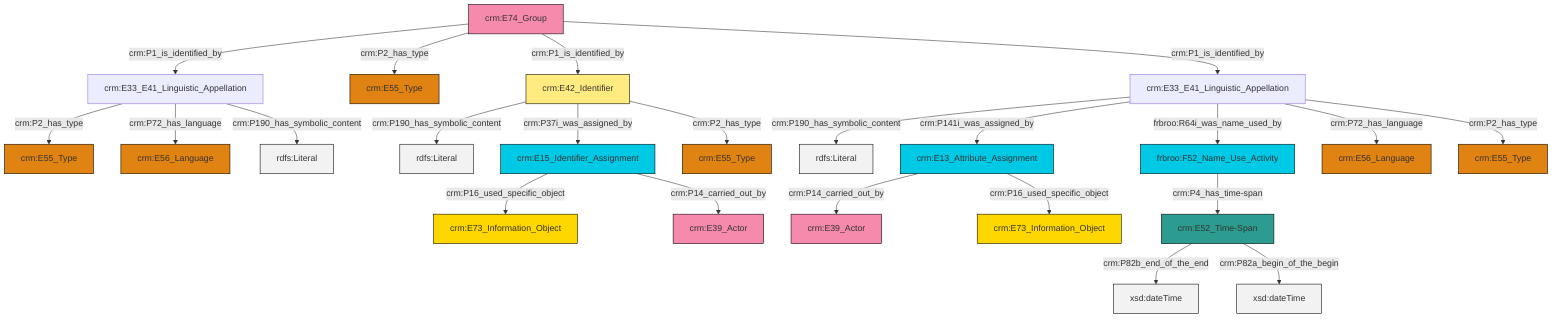 graph TD
classDef Literal fill:#f2f2f2,stroke:#000000;
classDef CRM_Entity fill:#FFFFFF,stroke:#000000;
classDef Temporal_Entity fill:#00C9E6, stroke:#000000;
classDef Type fill:#E18312, stroke:#000000;
classDef Time-Span fill:#2C9C91, stroke:#000000;
classDef Appellation fill:#FFEB7F, stroke:#000000;
classDef Place fill:#008836, stroke:#000000;
classDef Persistent_Item fill:#B266B2, stroke:#000000;
classDef Conceptual_Object fill:#FFD700, stroke:#000000;
classDef Physical_Thing fill:#D2B48C, stroke:#000000;
classDef Actor fill:#f58aad, stroke:#000000;
classDef PC_Classes fill:#4ce600, stroke:#000000;
classDef Multi fill:#cccccc,stroke:#000000;

2["crm:E33_E41_Linguistic_Appellation"]:::Default -->|crm:P190_has_symbolic_content| 3[rdfs:Literal]:::Literal
4["crm:E42_Identifier"]:::Appellation -->|crm:P190_has_symbolic_content| 5[rdfs:Literal]:::Literal
6["crm:E74_Group"]:::Actor -->|crm:P1_is_identified_by| 7["crm:E33_E41_Linguistic_Appellation"]:::Default
8["crm:E15_Identifier_Assignment"]:::Temporal_Entity -->|crm:P16_used_specific_object| 9["crm:E73_Information_Object"]:::Conceptual_Object
2["crm:E33_E41_Linguistic_Appellation"]:::Default -->|crm:P141i_was_assigned_by| 19["crm:E13_Attribute_Assignment"]:::Temporal_Entity
19["crm:E13_Attribute_Assignment"]:::Temporal_Entity -->|crm:P14_carried_out_by| 22["crm:E39_Actor"]:::Actor
6["crm:E74_Group"]:::Actor -->|crm:P2_has_type| 20["crm:E55_Type"]:::Type
7["crm:E33_E41_Linguistic_Appellation"]:::Default -->|crm:P2_has_type| 17["crm:E55_Type"]:::Type
8["crm:E15_Identifier_Assignment"]:::Temporal_Entity -->|crm:P14_carried_out_by| 0["crm:E39_Actor"]:::Actor
7["crm:E33_E41_Linguistic_Appellation"]:::Default -->|crm:P72_has_language| 26["crm:E56_Language"]:::Type
2["crm:E33_E41_Linguistic_Appellation"]:::Default -->|frbroo:R64i_was_name_used_by| 27["frbroo:F52_Name_Use_Activity"]:::Temporal_Entity
4["crm:E42_Identifier"]:::Appellation -->|crm:P37i_was_assigned_by| 8["crm:E15_Identifier_Assignment"]:::Temporal_Entity
23["crm:E52_Time-Span"]:::Time-Span -->|crm:P82b_end_of_the_end| 28[xsd:dateTime]:::Literal
2["crm:E33_E41_Linguistic_Appellation"]:::Default -->|crm:P72_has_language| 29["crm:E56_Language"]:::Type
23["crm:E52_Time-Span"]:::Time-Span -->|crm:P82a_begin_of_the_begin| 34[xsd:dateTime]:::Literal
6["crm:E74_Group"]:::Actor -->|crm:P1_is_identified_by| 4["crm:E42_Identifier"]:::Appellation
2["crm:E33_E41_Linguistic_Appellation"]:::Default -->|crm:P2_has_type| 15["crm:E55_Type"]:::Type
27["frbroo:F52_Name_Use_Activity"]:::Temporal_Entity -->|crm:P4_has_time-span| 23["crm:E52_Time-Span"]:::Time-Span
4["crm:E42_Identifier"]:::Appellation -->|crm:P2_has_type| 35["crm:E55_Type"]:::Type
6["crm:E74_Group"]:::Actor -->|crm:P1_is_identified_by| 2["crm:E33_E41_Linguistic_Appellation"]:::Default
19["crm:E13_Attribute_Assignment"]:::Temporal_Entity -->|crm:P16_used_specific_object| 12["crm:E73_Information_Object"]:::Conceptual_Object
7["crm:E33_E41_Linguistic_Appellation"]:::Default -->|crm:P190_has_symbolic_content| 38[rdfs:Literal]:::Literal